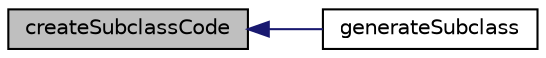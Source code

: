 digraph "createSubclassCode"
{
  edge [fontname="Helvetica",fontsize="10",labelfontname="Helvetica",labelfontsize="10"];
  node [fontname="Helvetica",fontsize="10",shape=record];
  rankdir="LR";
  Node1 [label="createSubclassCode",height=0.2,width=0.4,color="black", fillcolor="grey75", style="filled" fontcolor="black"];
  Node1 -> Node2 [dir="back",color="midnightblue",fontsize="10",style="solid",fontname="Helvetica"];
  Node2 [label="generateSubclass",height=0.2,width=0.4,color="black", fillcolor="white", style="filled",URL="$class_mock_generator.html#a52520f8800596717188ebf3f76b071c0"];
}
